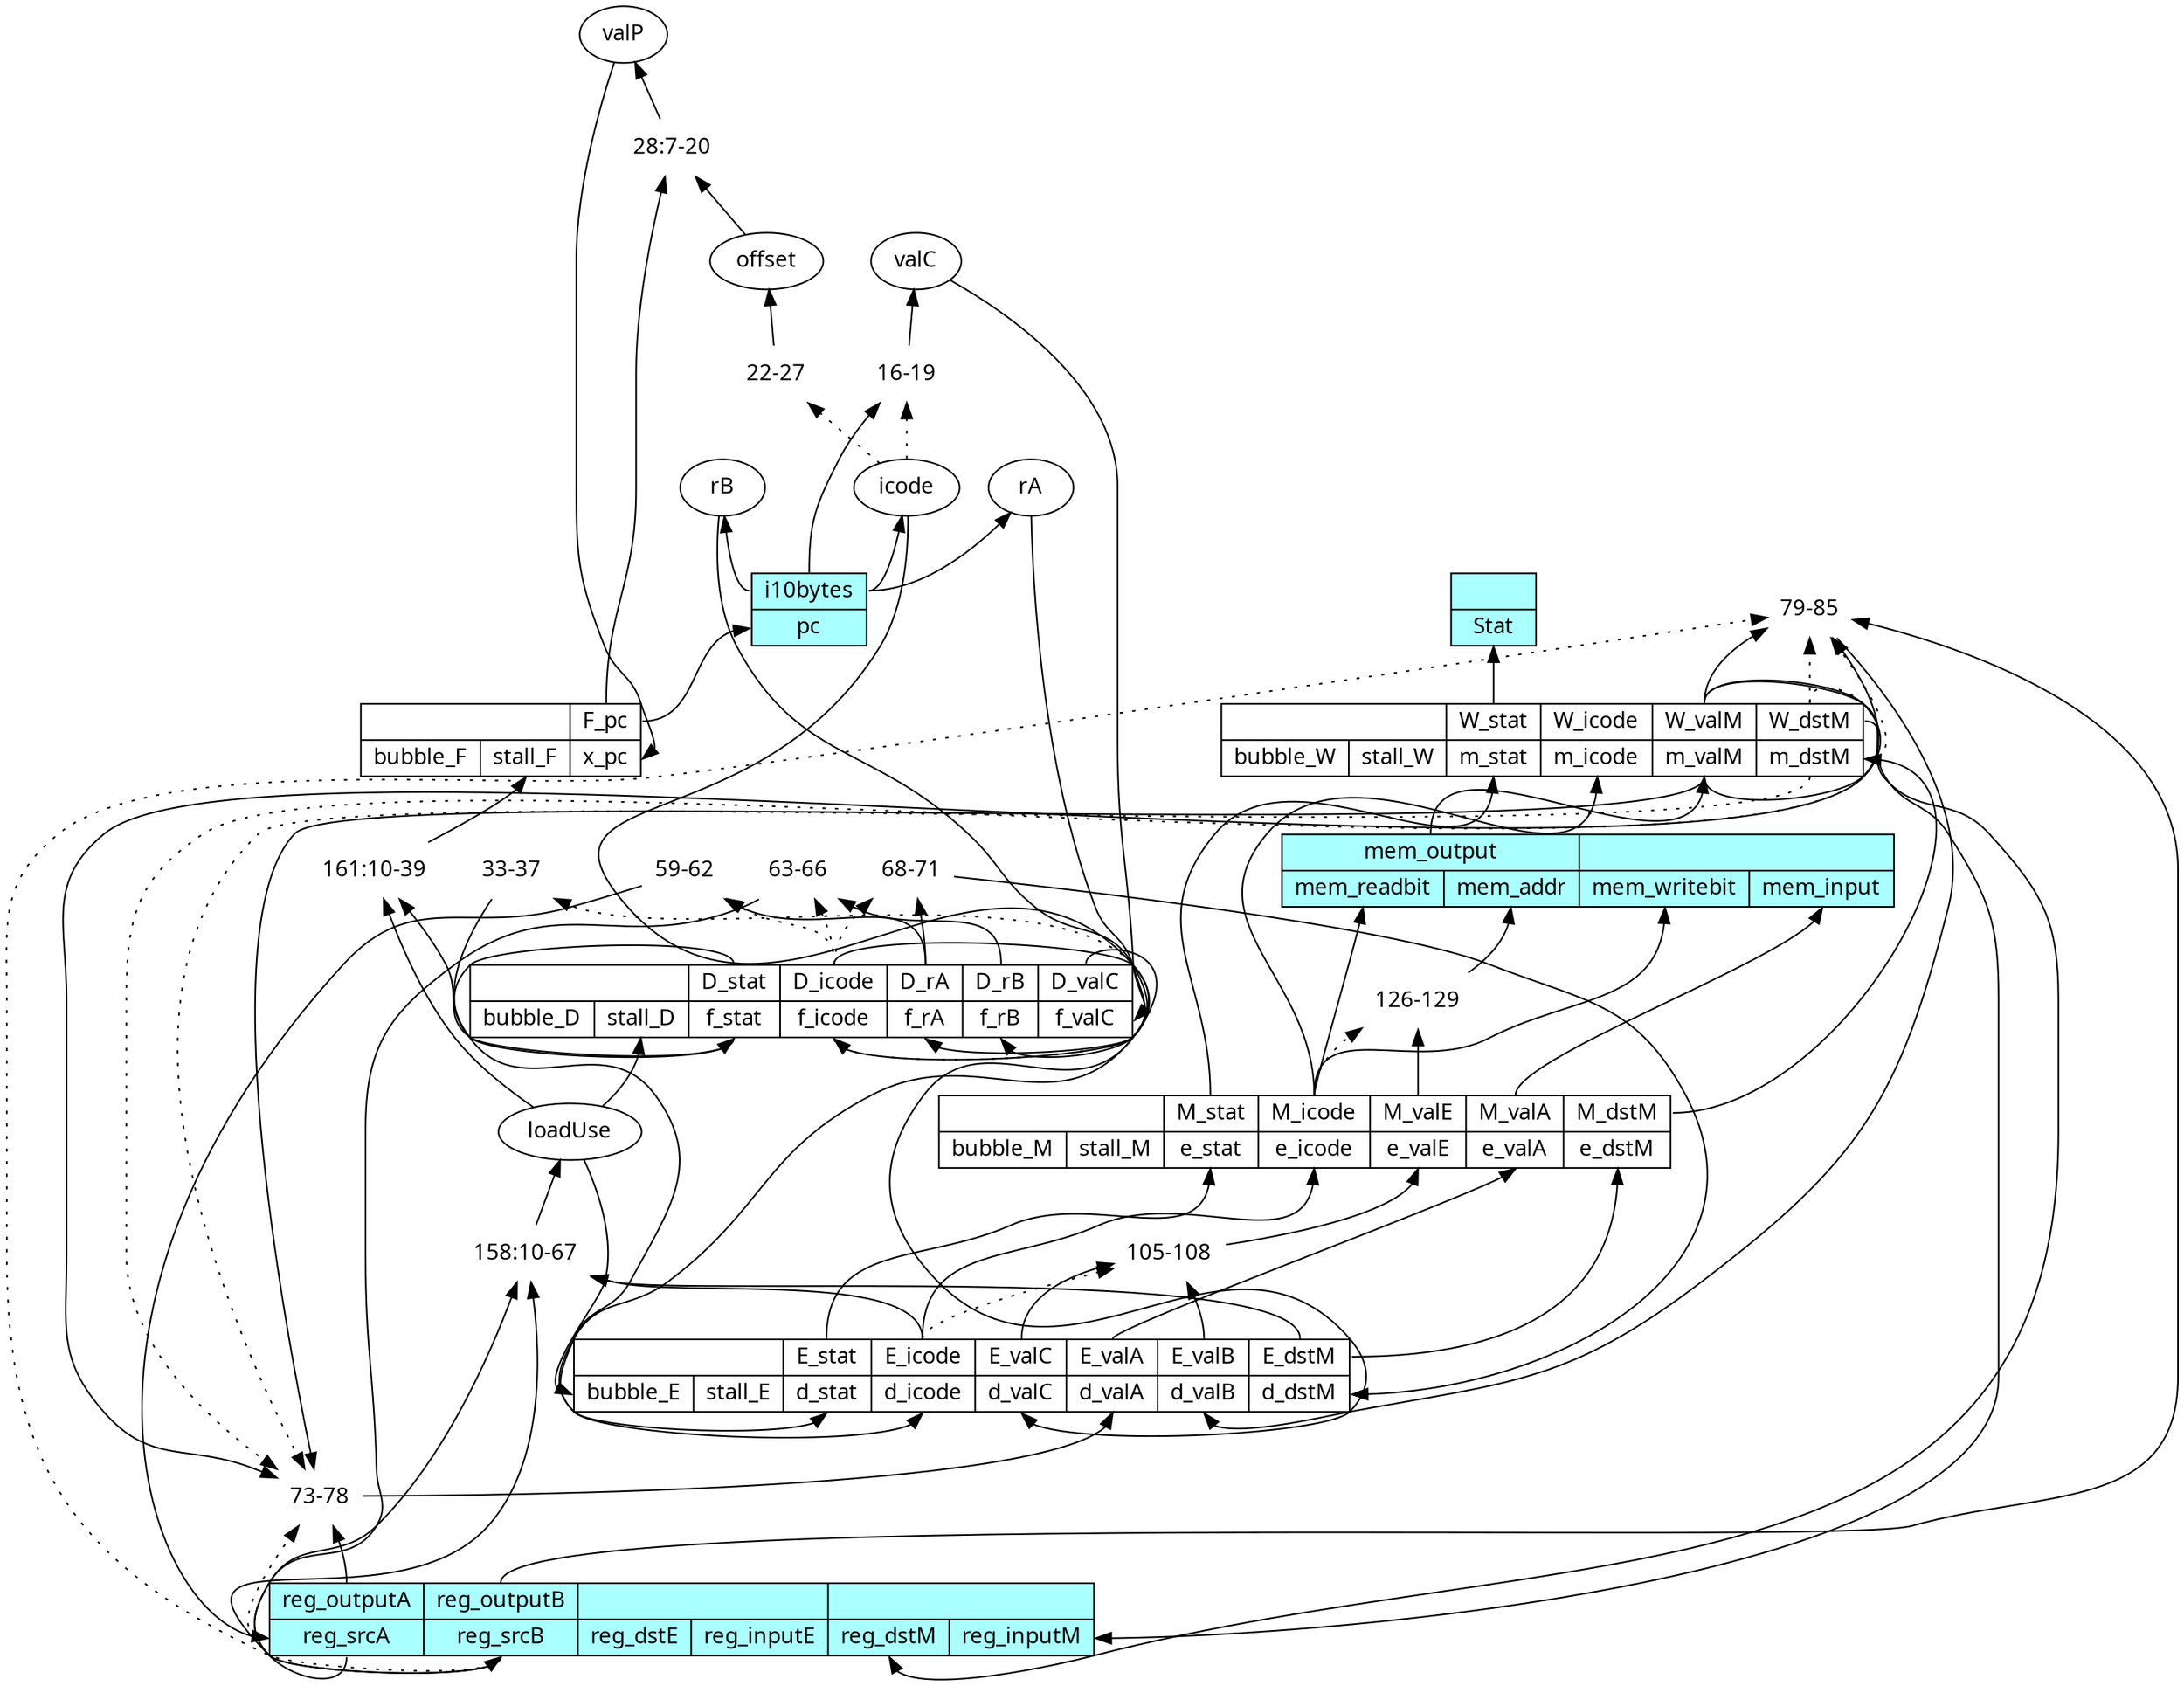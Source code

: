 digraph pipeline { // auto-generated HCL2 visualization via graphviz
    node [ fontname="sans-serif" ];
    rankdir=BT;
    ///////////////////////// builtin components ////////////////////////

    _regfile [shape="record" label="{<reg_outputA>reg_outputA|<reg_srcA>reg_srcA}|{<reg_outputB>reg_outputB|<reg_srcB>reg_srcB}|{|{<reg_dstE>reg_dstE|<reg_inputE>reg_inputE}}|{|{<reg_dstM>reg_dstM|<reg_inputM>reg_inputM}}" style="filled" fillcolor="#aaffff"];
    _datamem [shape="record" label="{<mem_output>mem_output|{<mem_readbit>mem_readbit|<mem_addr>mem_addr}}|{|{<mem_writebit>mem_writebit|<mem_input>mem_input}}" style="filled" fillcolor="#aaffff"];
    _instmem [shape="record" label="{<i10bytes>i10bytes|<pc>pc}" style="filled" fillcolor="#aaffff"];
    _status [shape="record" label="{|<Stat>Stat}" style="filled" fillcolor="#aaffff"];

    //////////////////////////// user code //////////////////////////////

_reg_F [shape="record" label="{|{<bubble_F>bubble_F|<stall_F>stall_F}}|{<F_pc>F_pc|<x_pc>x_pc}"];
    _reg_F:F_pc -> _instmem:pc;
    _instmem:i10bytes -> icode;
    _instmem:i10bytes -> rA;
    _instmem:i10bytes -> rB;
    _op_valC [shape="none" label="16-19"];
    _op_valC -> valC;
    _instmem:i10bytes -> _op_valC;
    icode -> _op_valC [style=dotted];
    _op_offset [shape="none" label="22-27"];
    _op_offset -> offset;
    icode -> _op_offset [style=dotted];
    _op_valP [shape="none" label="28:7-20"];
    _op_valP -> valP;
    _reg_F:F_pc -> _op_valP;
    offset -> _op_valP;
    valP -> _reg_F:x_pc;
    _op_f_stat [shape="none" label="33-37"];
    _op_f_stat -> _reg_D:f_stat;
    _reg_D:f_icode -> _op_f_stat [style=dotted];
    icode -> _reg_D:f_icode;
    rA -> _reg_D:f_rA;
    rB -> _reg_D:f_rB;
    valC -> _reg_D:f_valC;
_reg_D [shape="record" label="{|{<bubble_D>bubble_D|<stall_D>stall_D}}|{<D_stat>D_stat|<f_stat>f_stat}|{<D_icode>D_icode|<f_icode>f_icode}|{<D_rA>D_rA|<f_rA>f_rA}|{<D_rB>D_rB|<f_rB>f_rB}|{<D_valC>D_valC|<f_valC>f_valC}"];
    _op_reg_srcA [shape="none" label="59-62"];
    _op_reg_srcA -> _regfile:reg_srcA;
    _reg_D:D_rA -> _op_reg_srcA;
    _reg_D:D_icode -> _op_reg_srcA [style=dotted];
    _op_reg_srcB [shape="none" label="63-66"];
    _op_reg_srcB -> _regfile:reg_srcB;
    _reg_D:D_rB -> _op_reg_srcB;
    _reg_D:D_icode -> _op_reg_srcB [style=dotted];
    _op_d_dstM [shape="none" label="68-71"];
    _op_d_dstM -> _reg_E:d_dstM;
    _reg_D:D_rA -> _op_d_dstM;
    _reg_D:D_icode -> _op_d_dstM [style=dotted];
    _op_d_valA [shape="none" label="73-78"];
    _op_d_valA -> _reg_E:d_valA;
    _reg_W:m_valM -> _op_d_valA;
    _reg_W:W_valM -> _op_d_valA;
    _regfile:reg_outputA -> _op_d_valA;
    _regfile:reg_srcA -> _op_d_valA [style=dotted];
    _reg_W:m_dstM -> _op_d_valA [style=dotted];
    _reg_W:W_dstM -> _op_d_valA [style=dotted];
    _op_d_valB [shape="none" label="79-85"];
    _op_d_valB -> _reg_E:d_valB;
    _reg_W:m_valM -> _op_d_valB;
    _reg_W:W_valM -> _op_d_valB;
    _regfile:reg_outputB -> _op_d_valB;
    _regfile:reg_srcB -> _op_d_valB [style=dotted];
    _reg_W:m_dstM -> _op_d_valB [style=dotted];
    _reg_W:W_dstM -> _op_d_valB [style=dotted];
    _reg_D:D_stat -> _reg_E:d_stat;
    _reg_D:D_icode -> _reg_E:d_icode;
    _reg_D:D_valC -> _reg_E:d_valC;
_reg_E [shape="record" label="{|{<bubble_E>bubble_E|<stall_E>stall_E}}|{<E_stat>E_stat|<d_stat>d_stat}|{<E_icode>E_icode|<d_icode>d_icode}|{<E_valC>E_valC|<d_valC>d_valC}|{<E_valA>E_valA|<d_valA>d_valA}|{<E_valB>E_valB|<d_valB>d_valB}|{<E_dstM>E_dstM|<d_dstM>d_dstM}"];
    _op_e_valE [shape="none" label="105-108"];
    _op_e_valE -> _reg_M:e_valE;
    _reg_E:E_valC -> _op_e_valE;
    _reg_E:E_valB -> _op_e_valE;
    _reg_E:E_icode -> _op_e_valE [style=dotted];
    _reg_E:E_stat -> _reg_M:e_stat;
    _reg_E:E_icode -> _reg_M:e_icode;
    _reg_E:E_valA -> _reg_M:e_valA;
    _reg_E:E_dstM -> _reg_M:e_dstM;
_reg_M [shape="record" label="{|{<bubble_M>bubble_M|<stall_M>stall_M}}|{<M_stat>M_stat|<e_stat>e_stat}|{<M_icode>M_icode|<e_icode>e_icode}|{<M_valE>M_valE|<e_valE>e_valE}|{<M_valA>M_valA|<e_valA>e_valA}|{<M_dstM>M_dstM|<e_dstM>e_dstM}"];
    _op_mem_addr [shape="none" label="126-129"];
    _op_mem_addr -> _datamem:mem_addr;
    _reg_M:M_valE -> _op_mem_addr;
    _reg_M:M_icode -> _op_mem_addr [style=dotted];
    _reg_M:M_icode -> _datamem:mem_readbit;
    _reg_M:M_icode -> _datamem:mem_writebit;
    _reg_M:M_valA -> _datamem:mem_input;
    _reg_M:M_stat -> _reg_W:m_stat;
    _datamem:mem_output -> _reg_W:m_valM;
    _reg_M:M_dstM -> _reg_W:m_dstM;
    _reg_M:M_icode -> _reg_W:m_icode;
_reg_W [shape="record" label="{|{<bubble_W>bubble_W|<stall_W>stall_W}}|{<W_stat>W_stat|<m_stat>m_stat}|{<W_icode>W_icode|<m_icode>m_icode}|{<W_valM>W_valM|<m_valM>m_valM}|{<W_dstM>W_dstM|<m_dstM>m_dstM}"];
    _reg_W:W_valM -> _regfile:reg_inputM;
    _reg_W:W_dstM -> _regfile:reg_dstM;
    _reg_W:W_stat -> _status:Stat;
    _op_loadUse [shape="none" label="158:10-67"];
    _op_loadUse -> loadUse;
    _reg_E:E_icode -> _op_loadUse;
    _reg_E:E_dstM -> _op_loadUse;
    _regfile:reg_srcA -> _op_loadUse;
    _regfile:reg_srcB -> _op_loadUse;
    _op_stall_F [shape="none" label="161:10-39"];
    _op_stall_F -> _reg_F:stall_F;
    loadUse -> _op_stall_F;
    _reg_D:f_stat -> _op_stall_F;
    loadUse -> _reg_D:stall_D;
    loadUse -> _reg_E:bubble_E;

}